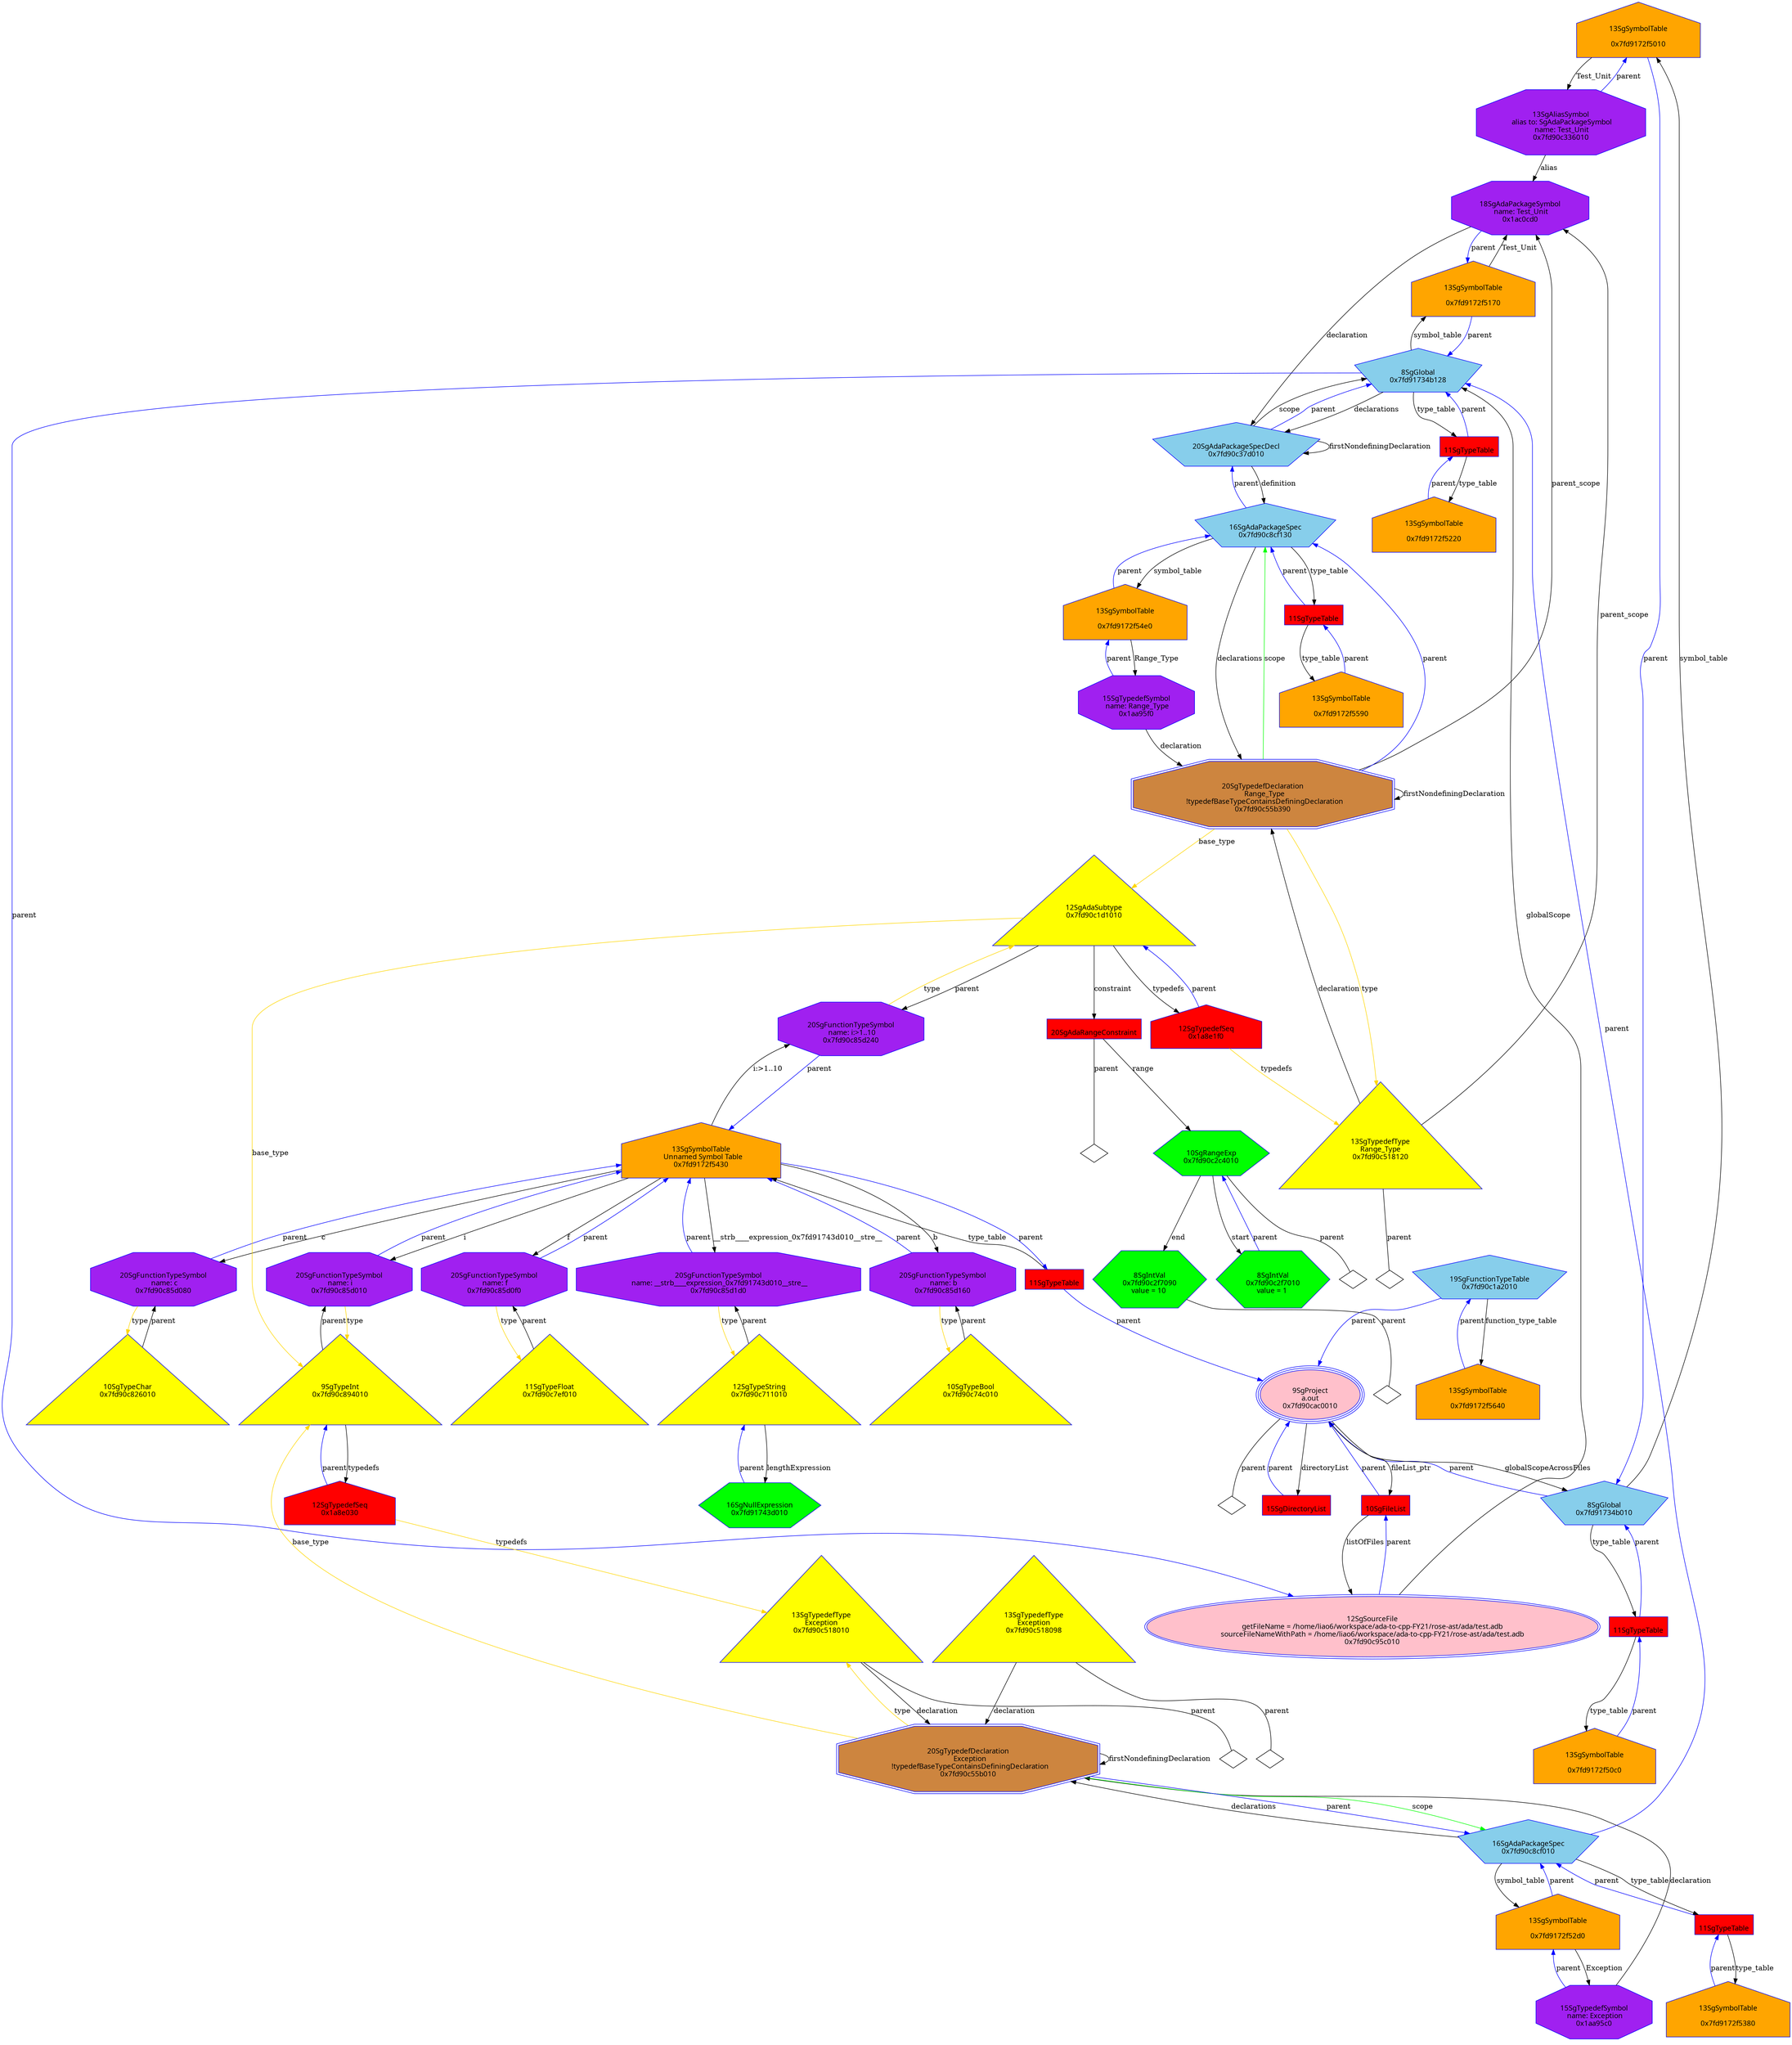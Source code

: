 digraph "Gtest.adb.dot" {
"0x7fd9172f5010"[label="\n13SgSymbolTable\n  \n  0x7fd9172f5010  " shape=house,regular=0,URL="\N",tooltip="more info at \N",sides=5,peripheries=1,color="blue",fillcolor=orange,fontname="7x13bold",fontcolor=black,style=filled];
"0x7fd9172f5010" -> "0x7fd90c336010"[label="Test_Unit" dir=forward ];
"0x7fd9172f5010" -> "0x7fd91734b010"[label="parent" color="blue" dir=forward ];
"0x7fd9172f50c0"[label="\n13SgSymbolTable\n  \n  0x7fd9172f50c0  " shape=house,regular=0,URL="\N",tooltip="more info at \N",sides=5,peripheries=1,color="blue",fillcolor=orange,fontname="7x13bold",fontcolor=black,style=filled];
"0x7fd9172f50c0" -> "0x19eb9c0"[label="parent" color="blue" dir=forward ];
"0x7fd9172f5170"[label="\n13SgSymbolTable\n  \n  0x7fd9172f5170  " shape=house,regular=0,URL="\N",tooltip="more info at \N",sides=5,peripheries=1,color="blue",fillcolor=orange,fontname="7x13bold",fontcolor=black,style=filled];
"0x7fd9172f5170" -> "0x1ac0cd0"[label="Test_Unit" dir=forward ];
"0x7fd9172f5170" -> "0x7fd91734b128"[label="parent" color="blue" dir=forward ];
"0x7fd9172f5220"[label="\n13SgSymbolTable\n  \n  0x7fd9172f5220  " shape=house,regular=0,URL="\N",tooltip="more info at \N",sides=5,peripheries=1,color="blue",fillcolor=orange,fontname="7x13bold",fontcolor=black,style=filled];
"0x7fd9172f5220" -> "0x19eb9e8"[label="parent" color="blue" dir=forward ];
"0x7fd9172f52d0"[label="\n13SgSymbolTable\n  \n  0x7fd9172f52d0  " shape=house,regular=0,URL="\N",tooltip="more info at \N",sides=5,peripheries=1,color="blue",fillcolor=orange,fontname="7x13bold",fontcolor=black,style=filled];
"0x7fd9172f52d0" -> "0x1aa95c0"[label="Exception" dir=forward ];
"0x7fd9172f52d0" -> "0x7fd90c8cf010"[label="parent" color="blue" dir=forward ];
"0x7fd9172f5380"[label="\n13SgSymbolTable\n  \n  0x7fd9172f5380  " shape=house,regular=0,URL="\N",tooltip="more info at \N",sides=5,peripheries=1,color="blue",fillcolor=orange,fontname="7x13bold",fontcolor=black,style=filled];
"0x7fd9172f5380" -> "0x19eba10"[label="parent" color="blue" dir=forward ];
"0x7fd9172f5430"[label="\n13SgSymbolTable\n  Unnamed Symbol Table\n  0x7fd9172f5430  " shape=house,regular=0,URL="\N",tooltip="more info at \N",sides=5,peripheries=1,color="blue",fillcolor=orange,fontname="7x13bold",fontcolor=black,style=filled];
"0x7fd9172f5430" -> "0x7fd90c85d240"[label="i:>1..10" dir=forward ];
"0x7fd9172f5430" -> "0x7fd90c85d1d0"[label="__strb____expression_0x7fd91743d010__stre__" dir=forward ];
"0x7fd9172f5430" -> "0x7fd90c85d160"[label="b" dir=forward ];
"0x7fd9172f5430" -> "0x7fd90c85d0f0"[label="f" dir=forward ];
"0x7fd9172f5430" -> "0x7fd90c85d080"[label="c" dir=forward ];
"0x7fd9172f5430" -> "0x7fd90c85d010"[label="i" dir=forward ];
"0x7fd9172f5430" -> "0x19eba38"[label="parent" color="blue" dir=forward ];
"0x7fd9172f54e0"[label="\n13SgSymbolTable\n  \n  0x7fd9172f54e0  " shape=house,regular=0,URL="\N",tooltip="more info at \N",sides=5,peripheries=1,color="blue",fillcolor=orange,fontname="7x13bold",fontcolor=black,style=filled];
"0x7fd9172f54e0" -> "0x1aa95f0"[label="Range_Type" dir=forward ];
"0x7fd9172f54e0" -> "0x7fd90c8cf130"[label="parent" color="blue" dir=forward ];
"0x7fd9172f5590"[label="\n13SgSymbolTable\n  \n  0x7fd9172f5590  " shape=house,regular=0,URL="\N",tooltip="more info at \N",sides=5,peripheries=1,color="blue",fillcolor=orange,fontname="7x13bold",fontcolor=black,style=filled];
"0x7fd9172f5590" -> "0x19eba60"[label="parent" color="blue" dir=forward ];
"0x7fd9172f5640"[label="\n13SgSymbolTable\n  \n  0x7fd9172f5640  " shape=house,regular=0,URL="\N",tooltip="more info at \N",sides=5,peripheries=1,color="blue",fillcolor=orange,fontname="7x13bold",fontcolor=black,style=filled];
"0x7fd9172f5640" -> "0x7fd90c1a2010"[label="parent" color="blue" dir=forward ];
"0x1ad83e0"[label="\n20SgAdaRangeConstraint" shape=polygon,regular=0,URL="\N",tooltip="more info at \N",sides=4,peripheries=1,color="blue",fillcolor=red,fontname="7x13bold",fontcolor=black,style=filled];
"0x1ad83e0" -> "0x7fd90c2c4010"[label="range" dir=forward ];
"0x1ad83e0" -> "0x1ad83e0__parent__null"[label="parent" dir=none ];
"0x1ad83e0__parent__null"[label="" shape=diamond ];
"0x7fd90c95c010"[label="\n12SgSourceFile\n  getFileName = /home/liao6/workspace/ada-to-cpp-FY21/rose-ast/ada/test.adb  \n  sourceFileNameWithPath = /home/liao6/workspace/ada-to-cpp-FY21/rose-ast/ada/test.adb  \n  0x7fd90c95c010  " shape=ellipse,regular=0,URL="\N",tooltip="more info at \N",sides=5,peripheries=2,color="blue",fillcolor=pink,fontname="7x13bold",fontcolor=black,style=filled];
"0x7fd90c95c010" -> "0x7fd91734b128"[label="globalScope" dir=forward ];
"0x7fd90c95c010" -> "0x19b0f60"[label="parent" color="blue" dir=forward ];
"0x19b0f60"[label="\n10SgFileList" shape=polygon,regular=0,URL="\N",tooltip="more info at \N",sides=4,peripheries=1,color="blue",fillcolor=red,fontname="7x13bold",fontcolor=black,style=filled];
"0x19b0f60" -> "0x7fd90c95c010"[label="listOfFiles" dir=forward ];
"0x19b0f60" -> "0x7fd90cac0010"[label="parent" color="blue" dir=forward ];
"0x19d0370"[label="\n15SgDirectoryList" shape=polygon,regular=0,URL="\N",tooltip="more info at \N",sides=4,peripheries=1,color="blue",fillcolor=red,fontname="7x13bold",fontcolor=black,style=filled];
"0x19d0370" -> "0x7fd90cac0010"[label="parent" color="blue" dir=forward ];
"0x7fd90cac0010"[label="\n9SgProject\n  a.out  \n  0x7fd90cac0010  " shape=ellipse,regular=0,URL="\N",tooltip="more info at \N",sides=5,peripheries=3,color="blue",fillcolor=pink,fontname="7x13bold",fontcolor=black,style=filled];
"0x7fd90cac0010" -> "0x19b0f60"[label="fileList_ptr" dir=forward ];
"0x7fd90cac0010" -> "0x19d0370"[label="directoryList" dir=forward ];
"0x7fd90cac0010" -> "0x7fd91734b010"[label="globalScopeAcrossFiles" dir=forward ];
"0x7fd90cac0010" -> "0x7fd90cac0010__parent__null"[label="parent" dir=none ];
"0x7fd90cac0010__parent__null"[label="" shape=diamond ];
"0x1a8e030"[label="\n12SgTypedefSeq\n  0x1a8e030  " shape=house,regular=0,URL="\N",tooltip="more info at \N",sides=5,peripheries=1,color="blue",fillcolor=red,fontname="7x13bold",fontcolor=black,style=filled];
"0x1a8e030" -> "0x7fd90c518010"[label="typedefs" color="gold1" dir=forward ];
"0x1a8e030" -> "0x7fd90c894010"[label="parent" color="blue" dir=forward ];
"0x1a8e1f0"[label="\n12SgTypedefSeq\n  0x1a8e1f0  " shape=house,regular=0,URL="\N",tooltip="more info at \N",sides=5,peripheries=1,color="blue",fillcolor=red,fontname="7x13bold",fontcolor=black,style=filled];
"0x1a8e1f0" -> "0x7fd90c518120"[label="typedefs" color="gold1" dir=forward ];
"0x1a8e1f0" -> "0x7fd90c1d1010"[label="parent" color="blue" dir=forward ];
"0x19eb9c0"[label="\n11SgTypeTable" shape=polygon,regular=0,URL="\N",tooltip="more info at \N",sides=4,peripheries=1,color="blue",fillcolor=red,fontname="7x13bold",fontcolor=black,style=filled];
"0x19eb9c0" -> "0x7fd9172f50c0"[label="type_table" dir=forward ];
"0x19eb9c0" -> "0x7fd91734b010"[label="parent" color="blue" dir=forward ];
"0x19eb9e8"[label="\n11SgTypeTable" shape=polygon,regular=0,URL="\N",tooltip="more info at \N",sides=4,peripheries=1,color="blue",fillcolor=red,fontname="7x13bold",fontcolor=black,style=filled];
"0x19eb9e8" -> "0x7fd9172f5220"[label="type_table" dir=forward ];
"0x19eb9e8" -> "0x7fd91734b128"[label="parent" color="blue" dir=forward ];
"0x19eba10"[label="\n11SgTypeTable" shape=polygon,regular=0,URL="\N",tooltip="more info at \N",sides=4,peripheries=1,color="blue",fillcolor=red,fontname="7x13bold",fontcolor=black,style=filled];
"0x19eba10" -> "0x7fd9172f5380"[label="type_table" dir=forward ];
"0x19eba10" -> "0x7fd90c8cf010"[label="parent" color="blue" dir=forward ];
"0x19eba38"[label="\n11SgTypeTable" shape=polygon,regular=0,URL="\N",tooltip="more info at \N",sides=4,peripheries=1,color="blue",fillcolor=red,fontname="7x13bold",fontcolor=black,style=filled];
"0x19eba38" -> "0x7fd9172f5430"[label="type_table" dir=forward ];
"0x19eba38" -> "0x7fd90cac0010"[label="parent" color="blue" dir=forward ];
"0x19eba60"[label="\n11SgTypeTable" shape=polygon,regular=0,URL="\N",tooltip="more info at \N",sides=4,peripheries=1,color="blue",fillcolor=red,fontname="7x13bold",fontcolor=black,style=filled];
"0x19eba60" -> "0x7fd9172f5590"[label="type_table" dir=forward ];
"0x19eba60" -> "0x7fd90c8cf130"[label="parent" color="blue" dir=forward ];
"0x7fd90c826010"[label="\n10SgTypeChar\n  0x7fd90c826010  \n   \n   " shape=polygon,regular=0,URL="\N",tooltip="more info at \N",sides=3,peripheries=1,color="blue",fillcolor=yellow,fontname="7x13bold",fontcolor=black,style=filled];
"0x7fd90c826010" -> "0x7fd90c85d080"[label="parent" dir=forward ];
"0x7fd90c894010"[label="\n9SgTypeInt\n  0x7fd90c894010  \n   \n   " shape=polygon,regular=0,URL="\N",tooltip="more info at \N",sides=3,peripheries=1,color="blue",fillcolor=yellow,fontname="7x13bold",fontcolor=black,style=filled];
"0x7fd90c894010" -> "0x1a8e030"[label="typedefs" dir=forward ];
"0x7fd90c894010" -> "0x7fd90c85d010"[label="parent" dir=forward ];
"0x7fd90c7ef010"[label="\n11SgTypeFloat\n  0x7fd90c7ef010  \n   \n   " shape=polygon,regular=0,URL="\N",tooltip="more info at \N",sides=3,peripheries=1,color="blue",fillcolor=yellow,fontname="7x13bold",fontcolor=black,style=filled];
"0x7fd90c7ef010" -> "0x7fd90c85d0f0"[label="parent" dir=forward ];
"0x7fd90c711010"[label="\n12SgTypeString\n  0x7fd90c711010  \n   \n   " shape=polygon,regular=0,URL="\N",tooltip="more info at \N",sides=3,peripheries=1,color="blue",fillcolor=yellow,fontname="7x13bold",fontcolor=black,style=filled];
"0x7fd90c711010" -> "0x7fd91743d010"[label="lengthExpression" dir=forward ];
"0x7fd90c711010" -> "0x7fd90c85d1d0"[label="parent" dir=forward ];
"0x7fd90c74c010"[label="\n10SgTypeBool\n  0x7fd90c74c010  \n   \n   " shape=polygon,regular=0,URL="\N",tooltip="more info at \N",sides=3,peripheries=1,color="blue",fillcolor=yellow,fontname="7x13bold",fontcolor=black,style=filled];
"0x7fd90c74c010" -> "0x7fd90c85d160"[label="parent" dir=forward ];
"0x7fd90c518010"[label="\n13SgTypedefType\nException\n  0x7fd90c518010  \n   \n   " shape=polygon,regular=0,URL="\N",tooltip="more info at \N",sides=3,peripheries=1,color="blue",fillcolor=yellow,fontname="7x13bold",fontcolor=black,style=filled];
"0x7fd90c518010" -> "0x7fd90c55b010"[label="declaration" dir=forward ];
"0x7fd90c518010" -> "0x7fd90c518010__parent__null"[label="parent" dir=none ];
"0x7fd90c518010__parent__null"[label="" shape=diamond ];
"0x7fd90c518098"[label="\n13SgTypedefType\nException\n  0x7fd90c518098  \n   \n   " shape=polygon,regular=0,URL="\N",tooltip="more info at \N",sides=3,peripheries=1,color="blue",fillcolor=yellow,fontname="7x13bold",fontcolor=black,style=filled];
"0x7fd90c518098" -> "0x7fd90c55b010"[label="declaration" dir=forward ];
"0x7fd90c518098" -> "0x7fd90c518098__parent__null"[label="parent" dir=none ];
"0x7fd90c518098__parent__null"[label="" shape=diamond ];
"0x7fd90c518120"[label="\n13SgTypedefType\nRange_Type\n  0x7fd90c518120  \n   \n   " shape=polygon,regular=0,URL="\N",tooltip="more info at \N",sides=3,peripheries=1,color="blue",fillcolor=yellow,fontname="7x13bold",fontcolor=black,style=filled];
"0x7fd90c518120" -> "0x1ac0cd0"[label="parent_scope" dir=forward ];
"0x7fd90c518120" -> "0x7fd90c55b390"[label="declaration" dir=forward ];
"0x7fd90c518120" -> "0x7fd90c518120__parent__null"[label="parent" dir=none ];
"0x7fd90c518120__parent__null"[label="" shape=diamond ];
"0x7fd90c1d1010"[label="\n12SgAdaSubtype\n  0x7fd90c1d1010  \n   \n   " shape=polygon,regular=0,URL="\N",tooltip="more info at \N",sides=3,peripheries=1,color="blue",fillcolor=yellow,fontname="7x13bold",fontcolor=black,style=filled];
"0x7fd90c1d1010" -> "0x7fd90c894010"[label="base_type" color="gold1" dir=forward ];
"0x7fd90c1d1010" -> "0x1ad83e0"[label="constraint" dir=forward ];
"0x7fd90c1d1010" -> "0x1a8e1f0"[label="typedefs" dir=forward ];
"0x7fd90c1d1010" -> "0x7fd90c85d240"[label="parent" dir=forward ];
"0x7fd91734b010"[label="\n8SgGlobal\n  0x7fd91734b010  " shape=polygon,regular=0,URL="\N",tooltip="more info at \N",sides=5,peripheries=1,color="blue",fillcolor=skyblue,fontname="7x13bold",fontcolor=black,style=filled];
"0x7fd91734b010" -> "0x7fd9172f5010"[label="symbol_table" dir=forward ];
"0x7fd91734b010" -> "0x19eb9c0"[label="type_table" dir=forward ];
"0x7fd91734b010" -> "0x7fd90cac0010"[label="parent" color="blue" dir=forward ];
"0x7fd91734b128"[label="\n8SgGlobal\n  0x7fd91734b128  " shape=polygon,regular=0,URL="\N",tooltip="more info at \N",sides=5,peripheries=1,color="blue",fillcolor=skyblue,fontname="7x13bold",fontcolor=black,style=filled];
"0x7fd91734b128" -> "0x7fd90c37d010"[label="declarations" dir=forward ];
"0x7fd91734b128" -> "0x7fd9172f5170"[label="symbol_table" dir=forward ];
"0x7fd91734b128" -> "0x19eb9e8"[label="type_table" dir=forward ];
"0x7fd91734b128" -> "0x7fd90c95c010"[label="parent" color="blue" dir=forward ];
"0x7fd90c1a2010"[label="\n19SgFunctionTypeTable\n  0x7fd90c1a2010  " shape=polygon,regular=0,URL="\N",tooltip="more info at \N",sides=5,peripheries=1,color="blue",fillcolor=skyblue,fontname="7x13bold",fontcolor=black,style=filled];
"0x7fd90c1a2010" -> "0x7fd9172f5640"[label="function_type_table" dir=forward ];
"0x7fd90c1a2010" -> "0x7fd90cac0010"[label="parent" color="blue" dir=forward ];
"0x7fd90c55b010"[label="\n20SgTypedefDeclaration\n  Exception\n  !typedefBaseTypeContainsDefiningDeclaration\n  0x7fd90c55b010  " shape=polygon,regular=0,URL="\N",tooltip="more info at \N",sides=8,peripheries=2,color="blue",fillcolor=peru,fontname="7x13bold",fontcolor=black,style=filled];
"0x7fd90c55b010" -> "0x7fd90c894010"[label="base_type" color="gold1" dir=forward ];
"0x7fd90c55b010" -> "0x7fd90c518010"[label="type" color="gold1" dir=forward ];
"0x7fd90c55b010" -> "0x7fd90c8cf010"[label="scope" color="green" dir=forward ];
"0x7fd90c55b010" -> "0x7fd90c55b010"[label="firstNondefiningDeclaration" dir=forward ];
"0x7fd90c55b010" -> "0x7fd90c8cf010"[label="parent" color="blue" dir=forward ];
"0x7fd90c55b390"[label="\n20SgTypedefDeclaration\n  Range_Type\n  !typedefBaseTypeContainsDefiningDeclaration\n  0x7fd90c55b390  " shape=polygon,regular=0,URL="\N",tooltip="more info at \N",sides=8,peripheries=2,color="blue",fillcolor=peru,fontname="7x13bold",fontcolor=black,style=filled];
"0x7fd90c55b390" -> "0x7fd90c1d1010"[label="base_type" color="gold1" dir=forward ];
"0x7fd90c55b390" -> "0x7fd90c518120"[label="type" color="gold1" dir=forward ];
"0x7fd90c55b390" -> "0x1ac0cd0"[label="parent_scope" dir=forward ];
"0x7fd90c55b390" -> "0x7fd90c8cf130"[label="scope" color="green" dir=forward ];
"0x7fd90c55b390" -> "0x7fd90c55b390"[label="firstNondefiningDeclaration" dir=forward ];
"0x7fd90c55b390" -> "0x7fd90c8cf130"[label="parent" color="blue" dir=forward ];
"0x7fd90c8cf010"[label="\n16SgAdaPackageSpec\n  0x7fd90c8cf010  " shape=polygon,regular=0,URL="\N",tooltip="more info at \N",sides=5,peripheries=1,color="blue",fillcolor=skyblue,fontname="7x13bold",fontcolor=black,style=filled];
"0x7fd90c8cf010" -> "0x7fd90c55b010"[label="declarations" dir=forward ];
"0x7fd90c8cf010" -> "0x7fd9172f52d0"[label="symbol_table" dir=forward ];
"0x7fd90c8cf010" -> "0x19eba10"[label="type_table" dir=forward ];
"0x7fd90c8cf010" -> "0x7fd91734b128"[label="parent" color="blue" dir=forward ];
"0x7fd90c8cf130"[label="\n16SgAdaPackageSpec\n  0x7fd90c8cf130  " shape=polygon,regular=0,URL="\N",tooltip="more info at \N",sides=5,peripheries=1,color="blue",fillcolor=skyblue,fontname="7x13bold",fontcolor=black,style=filled];
"0x7fd90c8cf130" -> "0x7fd90c55b390"[label="declarations" dir=forward ];
"0x7fd90c8cf130" -> "0x7fd9172f54e0"[label="symbol_table" dir=forward ];
"0x7fd90c8cf130" -> "0x19eba60"[label="type_table" dir=forward ];
"0x7fd90c8cf130" -> "0x7fd90c37d010"[label="parent" color="blue" dir=forward ];
"0x7fd90c37d010"[label="\n20SgAdaPackageSpecDecl\n  0x7fd90c37d010  " shape=polygon,regular=0,URL="\N",tooltip="more info at \N",sides=5,peripheries=1,color="blue",fillcolor=skyblue,fontname="7x13bold",fontcolor=black,style=filled];
"0x7fd90c37d010" -> "0x7fd90c8cf130"[label="definition" dir=forward ];
"0x7fd90c37d010" -> "0x7fd91734b128"[label="scope" dir=forward ];
"0x7fd90c37d010" -> "0x7fd90c37d010"[label="firstNondefiningDeclaration" dir=forward ];
"0x7fd90c37d010" -> "0x7fd91734b128"[label="parent" color="blue" dir=forward ];
"0x7fd90c2f7010"[label="\n8SgIntVal\n  0x7fd90c2f7010  \n value = 1  " shape=polygon,regular=0,URL="\N",tooltip="more info at \N",sides=6,peripheries=1,color="blue",fillcolor=green,fontname="7x13bold",fontcolor=black,style=filled];
"0x7fd90c2f7010" -> "0x7fd90c2c4010"[label="parent" color="blue" dir=forward ];
"0x7fd90c2f7090"[label="\n8SgIntVal\n  0x7fd90c2f7090  \n value = 10  " shape=polygon,regular=0,URL="\N",tooltip="more info at \N",sides=6,peripheries=1,color="blue",fillcolor=green,fontname="7x13bold",fontcolor=black,style=filled];
"0x7fd90c2f7090" -> "0x7fd90c2f7090__parent__null"[label="parent" dir=none ];
"0x7fd90c2f7090__parent__null"[label="" shape=diamond ];
"0x7fd91743d010"[label="\n16SgNullExpression\n  0x7fd91743d010  " shape=polygon,regular=0,URL="\N",tooltip="more info at \N",sides=6,peripheries=1,color="blue",fillcolor=green,fontname="7x13bold",fontcolor=black,style=filled];
"0x7fd91743d010" -> "0x7fd90c711010"[label="parent" color="blue" dir=forward ];
"0x7fd90c2c4010"[label="\n10SgRangeExp\n  0x7fd90c2c4010  " shape=polygon,regular=0,URL="\N",tooltip="more info at \N",sides=6,peripheries=1,color="blue",fillcolor=green,fontname="7x13bold",fontcolor=black,style=filled];
"0x7fd90c2c4010" -> "0x7fd90c2f7010"[label="start" dir=forward ];
"0x7fd90c2c4010" -> "0x7fd90c2f7090"[label="end" dir=forward ];
"0x7fd90c2c4010" -> "0x7fd90c2c4010__parent__null"[label="parent" dir=none ];
"0x7fd90c2c4010__parent__null"[label="" shape=diamond ];
"0x7fd90c85d010"[label="\n20SgFunctionTypeSymbol\n name: i\n  0x7fd90c85d010  " shape=polygon,regular=0,URL="\N",tooltip="more info at \N",sides=8,peripheries=1,color="blue",fillcolor=purple,fontname="7x13bold",fontcolor=black,style=filled];
"0x7fd90c85d010" -> "0x7fd90c894010"[label="type" color="gold1" dir=forward ];
"0x7fd90c85d010" -> "0x7fd9172f5430"[label="parent" color="blue" dir=forward ];
"0x7fd90c85d080"[label="\n20SgFunctionTypeSymbol\n name: c\n  0x7fd90c85d080  " shape=polygon,regular=0,URL="\N",tooltip="more info at \N",sides=8,peripheries=1,color="blue",fillcolor=purple,fontname="7x13bold",fontcolor=black,style=filled];
"0x7fd90c85d080" -> "0x7fd90c826010"[label="type" color="gold1" dir=forward ];
"0x7fd90c85d080" -> "0x7fd9172f5430"[label="parent" color="blue" dir=forward ];
"0x7fd90c85d0f0"[label="\n20SgFunctionTypeSymbol\n name: f\n  0x7fd90c85d0f0  " shape=polygon,regular=0,URL="\N",tooltip="more info at \N",sides=8,peripheries=1,color="blue",fillcolor=purple,fontname="7x13bold",fontcolor=black,style=filled];
"0x7fd90c85d0f0" -> "0x7fd90c7ef010"[label="type" color="gold1" dir=forward ];
"0x7fd90c85d0f0" -> "0x7fd9172f5430"[label="parent" color="blue" dir=forward ];
"0x7fd90c85d160"[label="\n20SgFunctionTypeSymbol\n name: b\n  0x7fd90c85d160  " shape=polygon,regular=0,URL="\N",tooltip="more info at \N",sides=8,peripheries=1,color="blue",fillcolor=purple,fontname="7x13bold",fontcolor=black,style=filled];
"0x7fd90c85d160" -> "0x7fd90c74c010"[label="type" color="gold1" dir=forward ];
"0x7fd90c85d160" -> "0x7fd9172f5430"[label="parent" color="blue" dir=forward ];
"0x7fd90c85d1d0"[label="\n20SgFunctionTypeSymbol\n name: __strb____expression_0x7fd91743d010__stre__\n  0x7fd90c85d1d0  " shape=polygon,regular=0,URL="\N",tooltip="more info at \N",sides=8,peripheries=1,color="blue",fillcolor=purple,fontname="7x13bold",fontcolor=black,style=filled];
"0x7fd90c85d1d0" -> "0x7fd90c711010"[label="type" color="gold1" dir=forward ];
"0x7fd90c85d1d0" -> "0x7fd9172f5430"[label="parent" color="blue" dir=forward ];
"0x7fd90c85d240"[label="\n20SgFunctionTypeSymbol\n name: i:>1..10\n  0x7fd90c85d240  " shape=polygon,regular=0,URL="\N",tooltip="more info at \N",sides=8,peripheries=1,color="blue",fillcolor=purple,fontname="7x13bold",fontcolor=black,style=filled];
"0x7fd90c85d240" -> "0x7fd90c1d1010"[label="type" color="gold1" dir=forward ];
"0x7fd90c85d240" -> "0x7fd9172f5430"[label="parent" color="blue" dir=forward ];
"0x1aa95c0"[label="\n15SgTypedefSymbol\n name: Exception\n  0x1aa95c0  " shape=polygon,regular=0,URL="\N",tooltip="more info at \N",sides=8,peripheries=1,color="blue",fillcolor=purple,fontname="7x13bold",fontcolor=black,style=filled];
"0x1aa95c0" -> "0x7fd90c55b010"[label="declaration" dir=forward ];
"0x1aa95c0" -> "0x7fd9172f52d0"[label="parent" color="blue" dir=forward ];
"0x1aa95f0"[label="\n15SgTypedefSymbol\n name: Range_Type\n  0x1aa95f0  " shape=polygon,regular=0,URL="\N",tooltip="more info at \N",sides=8,peripheries=1,color="blue",fillcolor=purple,fontname="7x13bold",fontcolor=black,style=filled];
"0x1aa95f0" -> "0x7fd90c55b390"[label="declaration" dir=forward ];
"0x1aa95f0" -> "0x7fd9172f54e0"[label="parent" color="blue" dir=forward ];
"0x7fd90c336010"[label="\n13SgAliasSymbol\n alias to: SgAdaPackageSymbol\n name: Test_Unit\n  0x7fd90c336010  " shape=polygon,regular=0,URL="\N",tooltip="more info at \N",sides=8,peripheries=1,color="blue",fillcolor=purple,fontname="7x13bold",fontcolor=black,style=filled];
"0x7fd90c336010" -> "0x1ac0cd0"[label="alias" dir=forward ];
"0x7fd90c336010" -> "0x7fd9172f5010"[label="parent" color="blue" dir=forward ];
"0x1ac0cd0"[label="\n18SgAdaPackageSymbol\n name: Test_Unit\n  0x1ac0cd0  " shape=polygon,regular=0,URL="\N",tooltip="more info at \N",sides=8,peripheries=1,color="blue",fillcolor=purple,fontname="7x13bold",fontcolor=black,style=filled];
"0x1ac0cd0" -> "0x7fd90c37d010"[label="declaration" dir=forward ];
"0x1ac0cd0" -> "0x7fd9172f5170"[label="parent" color="blue" dir=forward ];
}
